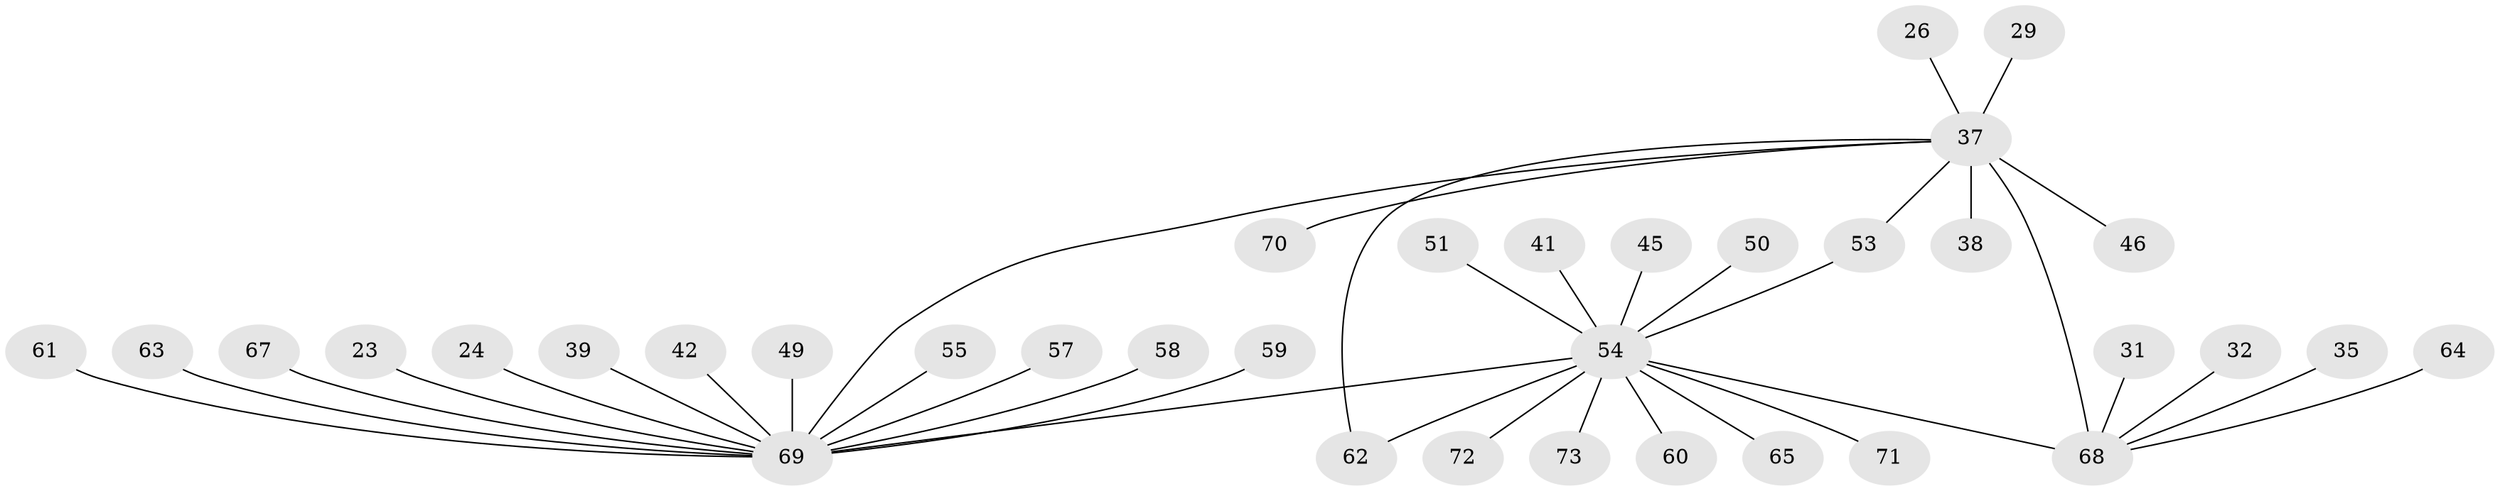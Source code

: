 // original degree distribution, {8: 0.0273972602739726, 3: 0.0821917808219178, 2: 0.2328767123287671, 5: 0.0136986301369863, 14: 0.0136986301369863, 6: 0.0136986301369863, 7: 0.0136986301369863, 1: 0.5616438356164384, 9: 0.0136986301369863, 4: 0.0273972602739726}
// Generated by graph-tools (version 1.1) at 2025/47/03/09/25 04:47:56]
// undirected, 36 vertices, 38 edges
graph export_dot {
graph [start="1"]
  node [color=gray90,style=filled];
  23;
  24;
  26;
  29;
  31 [super="+30"];
  32;
  35 [super="+10+12"];
  37 [super="+2+13"];
  38;
  39;
  41;
  42;
  45 [super="+16"];
  46;
  49 [super="+18"];
  50 [super="+47"];
  51 [super="+44"];
  53;
  54 [super="+4+6+28+14+15"];
  55;
  57;
  58 [super="+36"];
  59;
  60;
  61;
  62 [super="+33+48"];
  63;
  64 [super="+19+43+52"];
  65;
  67 [super="+66"];
  68 [super="+1"];
  69 [super="+34+11+17+21+22"];
  70 [super="+56"];
  71;
  72;
  73;
  23 -- 69;
  24 -- 69;
  26 -- 37;
  29 -- 37;
  31 -- 68;
  32 -- 68;
  35 -- 68;
  37 -- 38;
  37 -- 68 [weight=3];
  37 -- 46;
  37 -- 53;
  37 -- 69;
  37 -- 62;
  37 -- 70;
  39 -- 69;
  41 -- 54;
  42 -- 69;
  45 -- 54;
  49 -- 69;
  50 -- 54;
  51 -- 54;
  53 -- 54;
  54 -- 60;
  54 -- 68;
  54 -- 65;
  54 -- 69 [weight=2];
  54 -- 71;
  54 -- 72;
  54 -- 73;
  54 -- 62;
  55 -- 69;
  57 -- 69;
  58 -- 69;
  59 -- 69;
  61 -- 69;
  63 -- 69;
  64 -- 68;
  67 -- 69;
}
